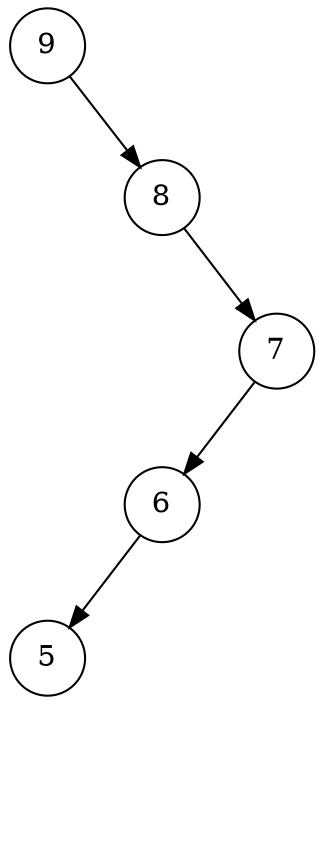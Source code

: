 digraph G {
44 [shape=circle, label="9"];
_n2 [shape=circle, label="#", style=invis];
44->_n2 [style=invis, weight=10];
44->45;
45 [shape=circle, label="8"];
_n4 [shape=circle, label="#", style=invis];
45->_n4 [style=invis, weight=10];
45->47;
47 [shape=circle, label="7"];
47->52;
_n6 [shape=circle, label="#", style=invis];
47->_n6 [style=invis, weight=10];
52 [shape=circle, label="6"];
52->62;
_n8 [shape=circle, label="#", style=invis];
52->_n8 [style=invis, weight=10];
62 [shape=circle, label="5"];
_n10 [shape=circle, label="#", style=invis];
62->_n10 [style=invis, weight=10];
}
